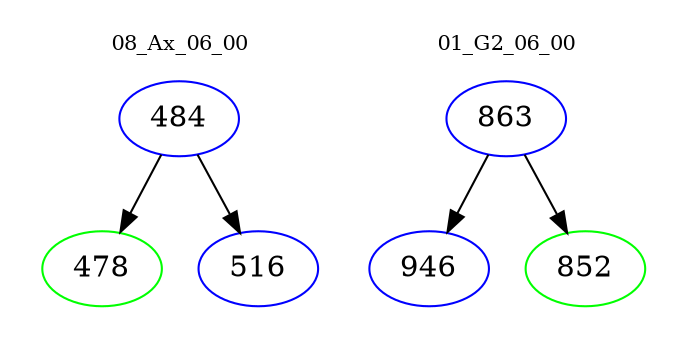 digraph{
subgraph cluster_0 {
color = white
label = "08_Ax_06_00";
fontsize=10;
T0_484 [label="484", color="blue"]
T0_484 -> T0_478 [color="black"]
T0_478 [label="478", color="green"]
T0_484 -> T0_516 [color="black"]
T0_516 [label="516", color="blue"]
}
subgraph cluster_1 {
color = white
label = "01_G2_06_00";
fontsize=10;
T1_863 [label="863", color="blue"]
T1_863 -> T1_946 [color="black"]
T1_946 [label="946", color="blue"]
T1_863 -> T1_852 [color="black"]
T1_852 [label="852", color="green"]
}
}
